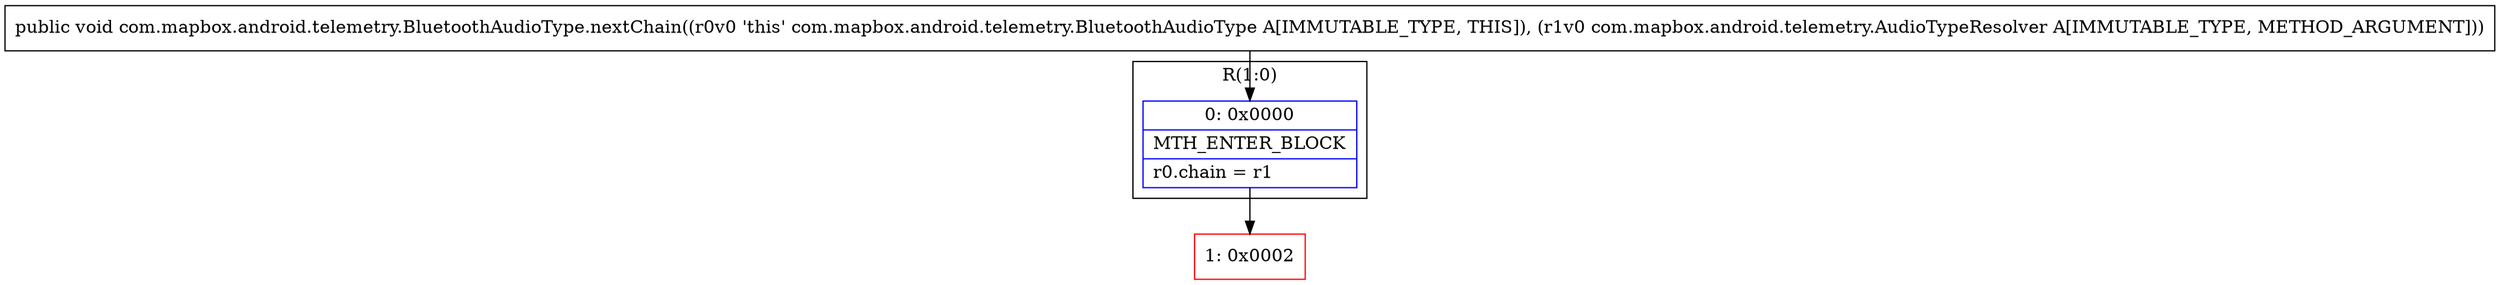 digraph "CFG forcom.mapbox.android.telemetry.BluetoothAudioType.nextChain(Lcom\/mapbox\/android\/telemetry\/AudioTypeResolver;)V" {
subgraph cluster_Region_1308342471 {
label = "R(1:0)";
node [shape=record,color=blue];
Node_0 [shape=record,label="{0\:\ 0x0000|MTH_ENTER_BLOCK\l|r0.chain = r1\l}"];
}
Node_1 [shape=record,color=red,label="{1\:\ 0x0002}"];
MethodNode[shape=record,label="{public void com.mapbox.android.telemetry.BluetoothAudioType.nextChain((r0v0 'this' com.mapbox.android.telemetry.BluetoothAudioType A[IMMUTABLE_TYPE, THIS]), (r1v0 com.mapbox.android.telemetry.AudioTypeResolver A[IMMUTABLE_TYPE, METHOD_ARGUMENT])) }"];
MethodNode -> Node_0;
Node_0 -> Node_1;
}

